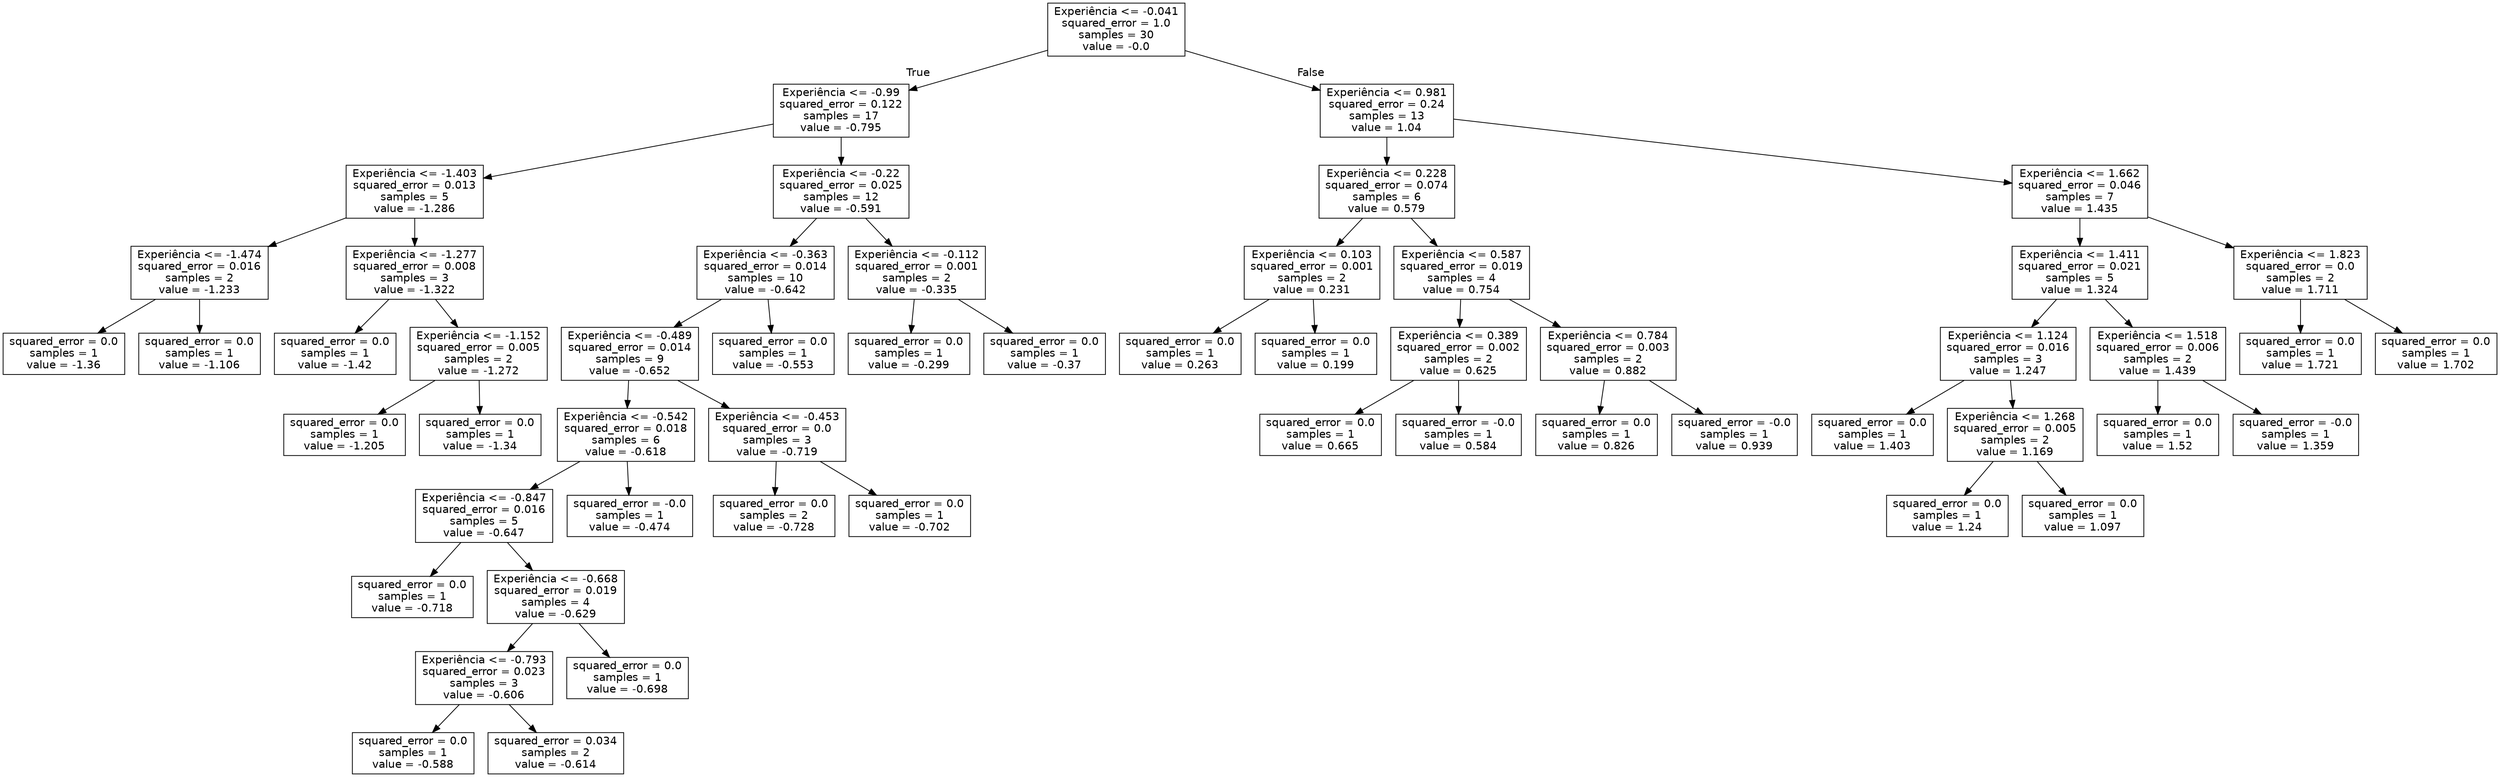 digraph Tree {
node [shape=box, fontname="helvetica"] ;
edge [fontname="helvetica"] ;
0 [label="Experiência <= -0.041\nsquared_error = 1.0\nsamples = 30\nvalue = -0.0"] ;
1 [label="Experiência <= -0.99\nsquared_error = 0.122\nsamples = 17\nvalue = -0.795"] ;
0 -> 1 [labeldistance=2.5, labelangle=45, headlabel="True"] ;
2 [label="Experiência <= -1.403\nsquared_error = 0.013\nsamples = 5\nvalue = -1.286"] ;
1 -> 2 ;
3 [label="Experiência <= -1.474\nsquared_error = 0.016\nsamples = 2\nvalue = -1.233"] ;
2 -> 3 ;
4 [label="squared_error = 0.0\nsamples = 1\nvalue = -1.36"] ;
3 -> 4 ;
5 [label="squared_error = 0.0\nsamples = 1\nvalue = -1.106"] ;
3 -> 5 ;
6 [label="Experiência <= -1.277\nsquared_error = 0.008\nsamples = 3\nvalue = -1.322"] ;
2 -> 6 ;
7 [label="squared_error = 0.0\nsamples = 1\nvalue = -1.42"] ;
6 -> 7 ;
8 [label="Experiência <= -1.152\nsquared_error = 0.005\nsamples = 2\nvalue = -1.272"] ;
6 -> 8 ;
9 [label="squared_error = 0.0\nsamples = 1\nvalue = -1.205"] ;
8 -> 9 ;
10 [label="squared_error = 0.0\nsamples = 1\nvalue = -1.34"] ;
8 -> 10 ;
11 [label="Experiência <= -0.22\nsquared_error = 0.025\nsamples = 12\nvalue = -0.591"] ;
1 -> 11 ;
12 [label="Experiência <= -0.363\nsquared_error = 0.014\nsamples = 10\nvalue = -0.642"] ;
11 -> 12 ;
13 [label="Experiência <= -0.489\nsquared_error = 0.014\nsamples = 9\nvalue = -0.652"] ;
12 -> 13 ;
14 [label="Experiência <= -0.542\nsquared_error = 0.018\nsamples = 6\nvalue = -0.618"] ;
13 -> 14 ;
15 [label="Experiência <= -0.847\nsquared_error = 0.016\nsamples = 5\nvalue = -0.647"] ;
14 -> 15 ;
16 [label="squared_error = 0.0\nsamples = 1\nvalue = -0.718"] ;
15 -> 16 ;
17 [label="Experiência <= -0.668\nsquared_error = 0.019\nsamples = 4\nvalue = -0.629"] ;
15 -> 17 ;
18 [label="Experiência <= -0.793\nsquared_error = 0.023\nsamples = 3\nvalue = -0.606"] ;
17 -> 18 ;
19 [label="squared_error = 0.0\nsamples = 1\nvalue = -0.588"] ;
18 -> 19 ;
20 [label="squared_error = 0.034\nsamples = 2\nvalue = -0.614"] ;
18 -> 20 ;
21 [label="squared_error = 0.0\nsamples = 1\nvalue = -0.698"] ;
17 -> 21 ;
22 [label="squared_error = -0.0\nsamples = 1\nvalue = -0.474"] ;
14 -> 22 ;
23 [label="Experiência <= -0.453\nsquared_error = 0.0\nsamples = 3\nvalue = -0.719"] ;
13 -> 23 ;
24 [label="squared_error = 0.0\nsamples = 2\nvalue = -0.728"] ;
23 -> 24 ;
25 [label="squared_error = 0.0\nsamples = 1\nvalue = -0.702"] ;
23 -> 25 ;
26 [label="squared_error = 0.0\nsamples = 1\nvalue = -0.553"] ;
12 -> 26 ;
27 [label="Experiência <= -0.112\nsquared_error = 0.001\nsamples = 2\nvalue = -0.335"] ;
11 -> 27 ;
28 [label="squared_error = 0.0\nsamples = 1\nvalue = -0.299"] ;
27 -> 28 ;
29 [label="squared_error = 0.0\nsamples = 1\nvalue = -0.37"] ;
27 -> 29 ;
30 [label="Experiência <= 0.981\nsquared_error = 0.24\nsamples = 13\nvalue = 1.04"] ;
0 -> 30 [labeldistance=2.5, labelangle=-45, headlabel="False"] ;
31 [label="Experiência <= 0.228\nsquared_error = 0.074\nsamples = 6\nvalue = 0.579"] ;
30 -> 31 ;
32 [label="Experiência <= 0.103\nsquared_error = 0.001\nsamples = 2\nvalue = 0.231"] ;
31 -> 32 ;
33 [label="squared_error = 0.0\nsamples = 1\nvalue = 0.263"] ;
32 -> 33 ;
34 [label="squared_error = 0.0\nsamples = 1\nvalue = 0.199"] ;
32 -> 34 ;
35 [label="Experiência <= 0.587\nsquared_error = 0.019\nsamples = 4\nvalue = 0.754"] ;
31 -> 35 ;
36 [label="Experiência <= 0.389\nsquared_error = 0.002\nsamples = 2\nvalue = 0.625"] ;
35 -> 36 ;
37 [label="squared_error = 0.0\nsamples = 1\nvalue = 0.665"] ;
36 -> 37 ;
38 [label="squared_error = -0.0\nsamples = 1\nvalue = 0.584"] ;
36 -> 38 ;
39 [label="Experiência <= 0.784\nsquared_error = 0.003\nsamples = 2\nvalue = 0.882"] ;
35 -> 39 ;
40 [label="squared_error = 0.0\nsamples = 1\nvalue = 0.826"] ;
39 -> 40 ;
41 [label="squared_error = -0.0\nsamples = 1\nvalue = 0.939"] ;
39 -> 41 ;
42 [label="Experiência <= 1.662\nsquared_error = 0.046\nsamples = 7\nvalue = 1.435"] ;
30 -> 42 ;
43 [label="Experiência <= 1.411\nsquared_error = 0.021\nsamples = 5\nvalue = 1.324"] ;
42 -> 43 ;
44 [label="Experiência <= 1.124\nsquared_error = 0.016\nsamples = 3\nvalue = 1.247"] ;
43 -> 44 ;
45 [label="squared_error = 0.0\nsamples = 1\nvalue = 1.403"] ;
44 -> 45 ;
46 [label="Experiência <= 1.268\nsquared_error = 0.005\nsamples = 2\nvalue = 1.169"] ;
44 -> 46 ;
47 [label="squared_error = 0.0\nsamples = 1\nvalue = 1.24"] ;
46 -> 47 ;
48 [label="squared_error = 0.0\nsamples = 1\nvalue = 1.097"] ;
46 -> 48 ;
49 [label="Experiência <= 1.518\nsquared_error = 0.006\nsamples = 2\nvalue = 1.439"] ;
43 -> 49 ;
50 [label="squared_error = 0.0\nsamples = 1\nvalue = 1.52"] ;
49 -> 50 ;
51 [label="squared_error = -0.0\nsamples = 1\nvalue = 1.359"] ;
49 -> 51 ;
52 [label="Experiência <= 1.823\nsquared_error = 0.0\nsamples = 2\nvalue = 1.711"] ;
42 -> 52 ;
53 [label="squared_error = 0.0\nsamples = 1\nvalue = 1.721"] ;
52 -> 53 ;
54 [label="squared_error = 0.0\nsamples = 1\nvalue = 1.702"] ;
52 -> 54 ;
}